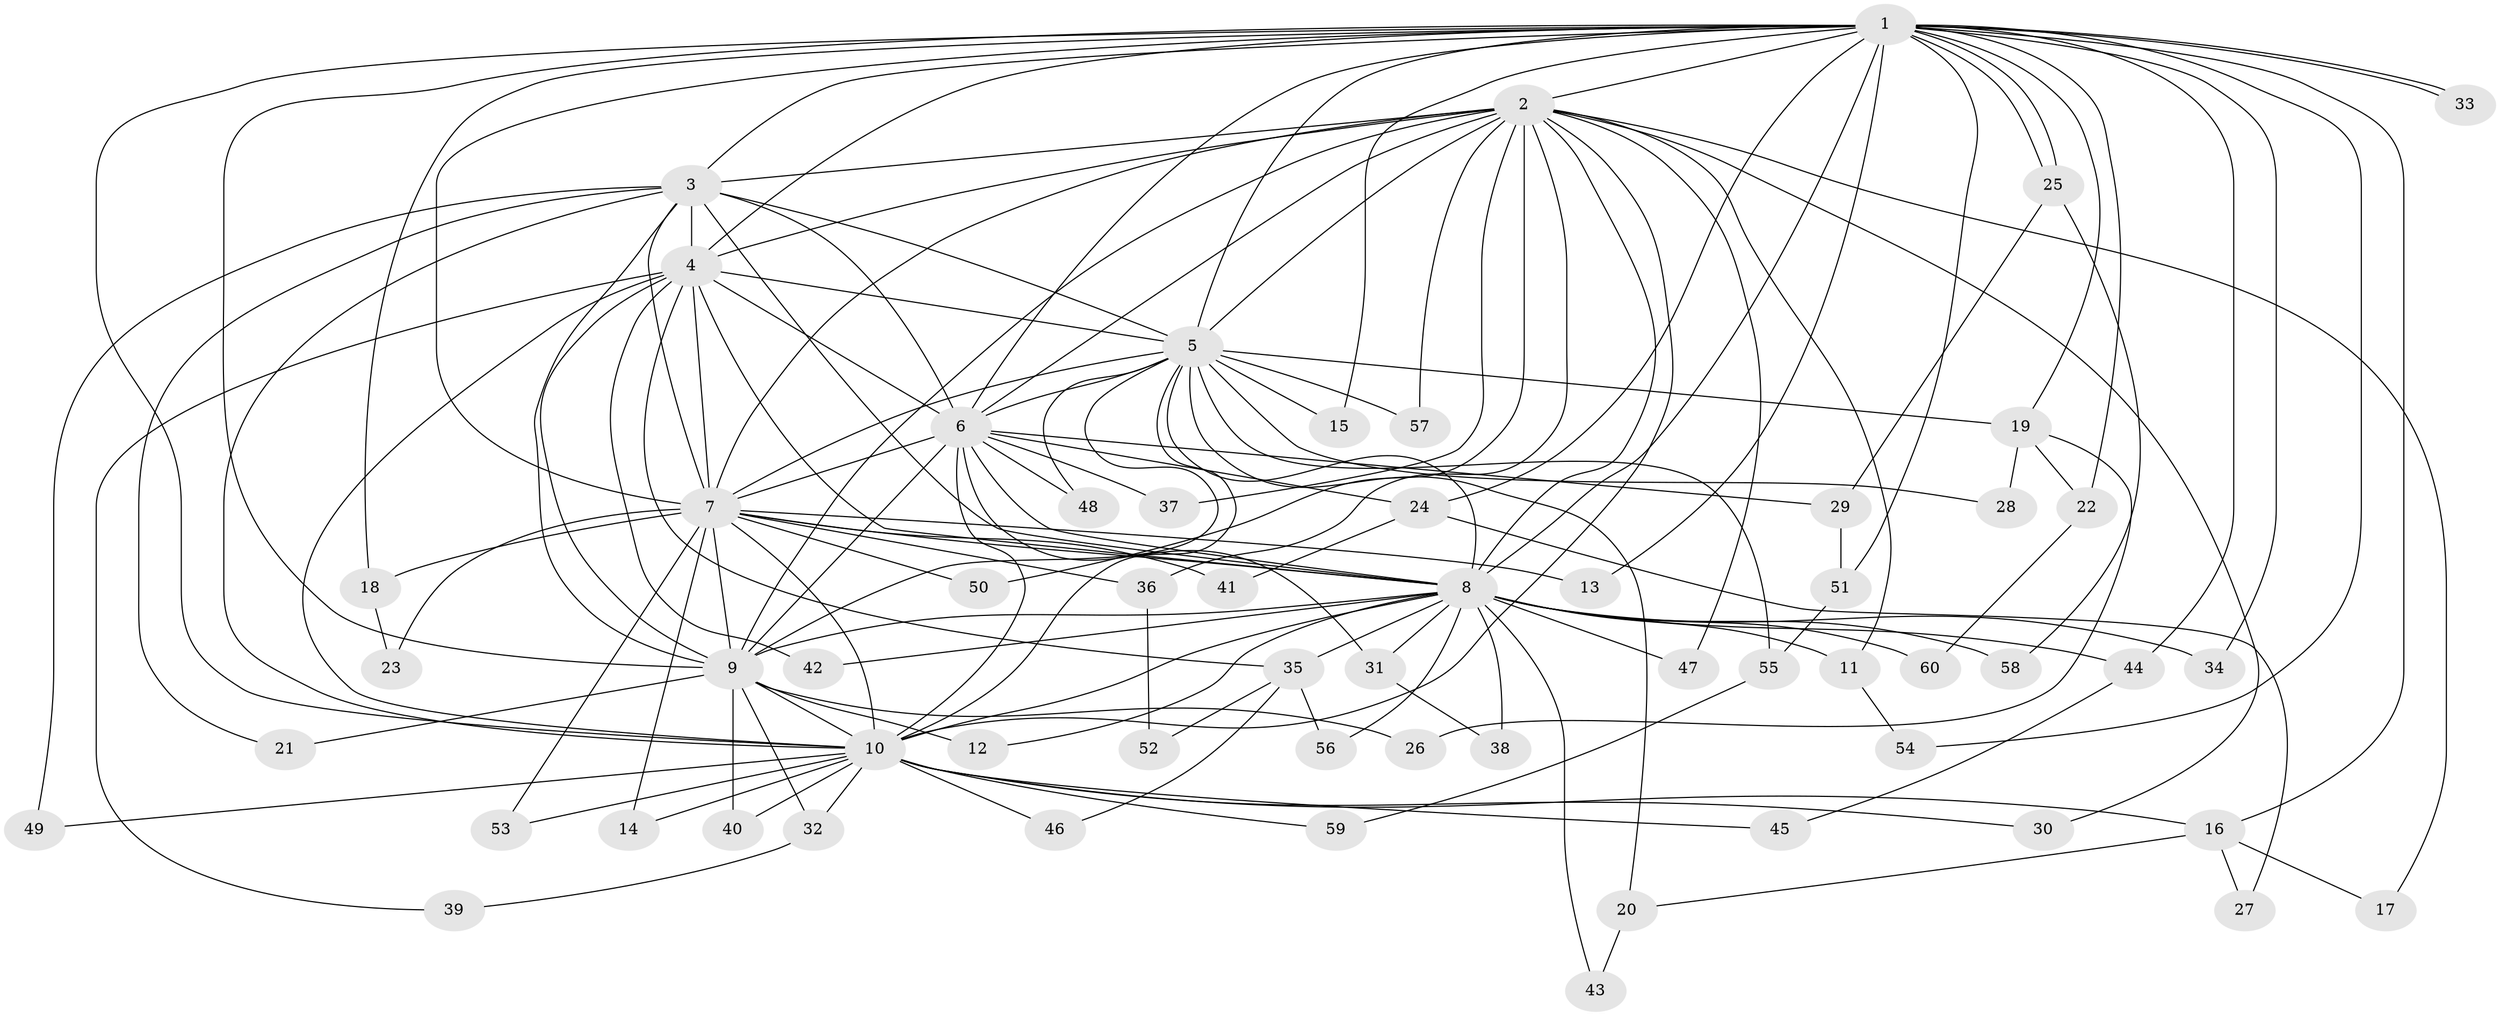 // coarse degree distribution, {8: 0.023809523809523808, 21: 0.023809523809523808, 13: 0.023809523809523808, 25: 0.023809523809523808, 2: 0.5952380952380952, 1: 0.16666666666666666, 4: 0.09523809523809523, 3: 0.047619047619047616}
// Generated by graph-tools (version 1.1) at 2025/48/03/04/25 21:48:57]
// undirected, 60 vertices, 145 edges
graph export_dot {
graph [start="1"]
  node [color=gray90,style=filled];
  1;
  2;
  3;
  4;
  5;
  6;
  7;
  8;
  9;
  10;
  11;
  12;
  13;
  14;
  15;
  16;
  17;
  18;
  19;
  20;
  21;
  22;
  23;
  24;
  25;
  26;
  27;
  28;
  29;
  30;
  31;
  32;
  33;
  34;
  35;
  36;
  37;
  38;
  39;
  40;
  41;
  42;
  43;
  44;
  45;
  46;
  47;
  48;
  49;
  50;
  51;
  52;
  53;
  54;
  55;
  56;
  57;
  58;
  59;
  60;
  1 -- 2;
  1 -- 3;
  1 -- 4;
  1 -- 5;
  1 -- 6;
  1 -- 7;
  1 -- 8;
  1 -- 9;
  1 -- 10;
  1 -- 13;
  1 -- 15;
  1 -- 16;
  1 -- 18;
  1 -- 19;
  1 -- 22;
  1 -- 24;
  1 -- 25;
  1 -- 25;
  1 -- 33;
  1 -- 33;
  1 -- 34;
  1 -- 44;
  1 -- 51;
  1 -- 54;
  2 -- 3;
  2 -- 4;
  2 -- 5;
  2 -- 6;
  2 -- 7;
  2 -- 8;
  2 -- 9;
  2 -- 10;
  2 -- 11;
  2 -- 17;
  2 -- 30;
  2 -- 36;
  2 -- 37;
  2 -- 47;
  2 -- 50;
  2 -- 57;
  3 -- 4;
  3 -- 5;
  3 -- 6;
  3 -- 7;
  3 -- 8;
  3 -- 9;
  3 -- 10;
  3 -- 21;
  3 -- 49;
  4 -- 5;
  4 -- 6;
  4 -- 7;
  4 -- 8;
  4 -- 9;
  4 -- 10;
  4 -- 35;
  4 -- 39;
  4 -- 42;
  5 -- 6;
  5 -- 7;
  5 -- 8;
  5 -- 9;
  5 -- 10;
  5 -- 15;
  5 -- 19;
  5 -- 20;
  5 -- 28;
  5 -- 48;
  5 -- 55;
  5 -- 57;
  6 -- 7;
  6 -- 8;
  6 -- 9;
  6 -- 10;
  6 -- 24;
  6 -- 29;
  6 -- 31;
  6 -- 37;
  6 -- 48;
  7 -- 8;
  7 -- 9;
  7 -- 10;
  7 -- 13;
  7 -- 14;
  7 -- 18;
  7 -- 23;
  7 -- 36;
  7 -- 41;
  7 -- 50;
  7 -- 53;
  8 -- 9;
  8 -- 10;
  8 -- 11;
  8 -- 12;
  8 -- 31;
  8 -- 34;
  8 -- 35;
  8 -- 38;
  8 -- 42;
  8 -- 43;
  8 -- 44;
  8 -- 47;
  8 -- 56;
  8 -- 58;
  8 -- 60;
  9 -- 10;
  9 -- 12;
  9 -- 21;
  9 -- 26;
  9 -- 32;
  9 -- 40;
  10 -- 14;
  10 -- 16;
  10 -- 30;
  10 -- 32;
  10 -- 40;
  10 -- 45;
  10 -- 46;
  10 -- 49;
  10 -- 53;
  10 -- 59;
  11 -- 54;
  16 -- 17;
  16 -- 20;
  16 -- 27;
  18 -- 23;
  19 -- 22;
  19 -- 26;
  19 -- 28;
  20 -- 43;
  22 -- 60;
  24 -- 27;
  24 -- 41;
  25 -- 29;
  25 -- 58;
  29 -- 51;
  31 -- 38;
  32 -- 39;
  35 -- 46;
  35 -- 52;
  35 -- 56;
  36 -- 52;
  44 -- 45;
  51 -- 55;
  55 -- 59;
}
